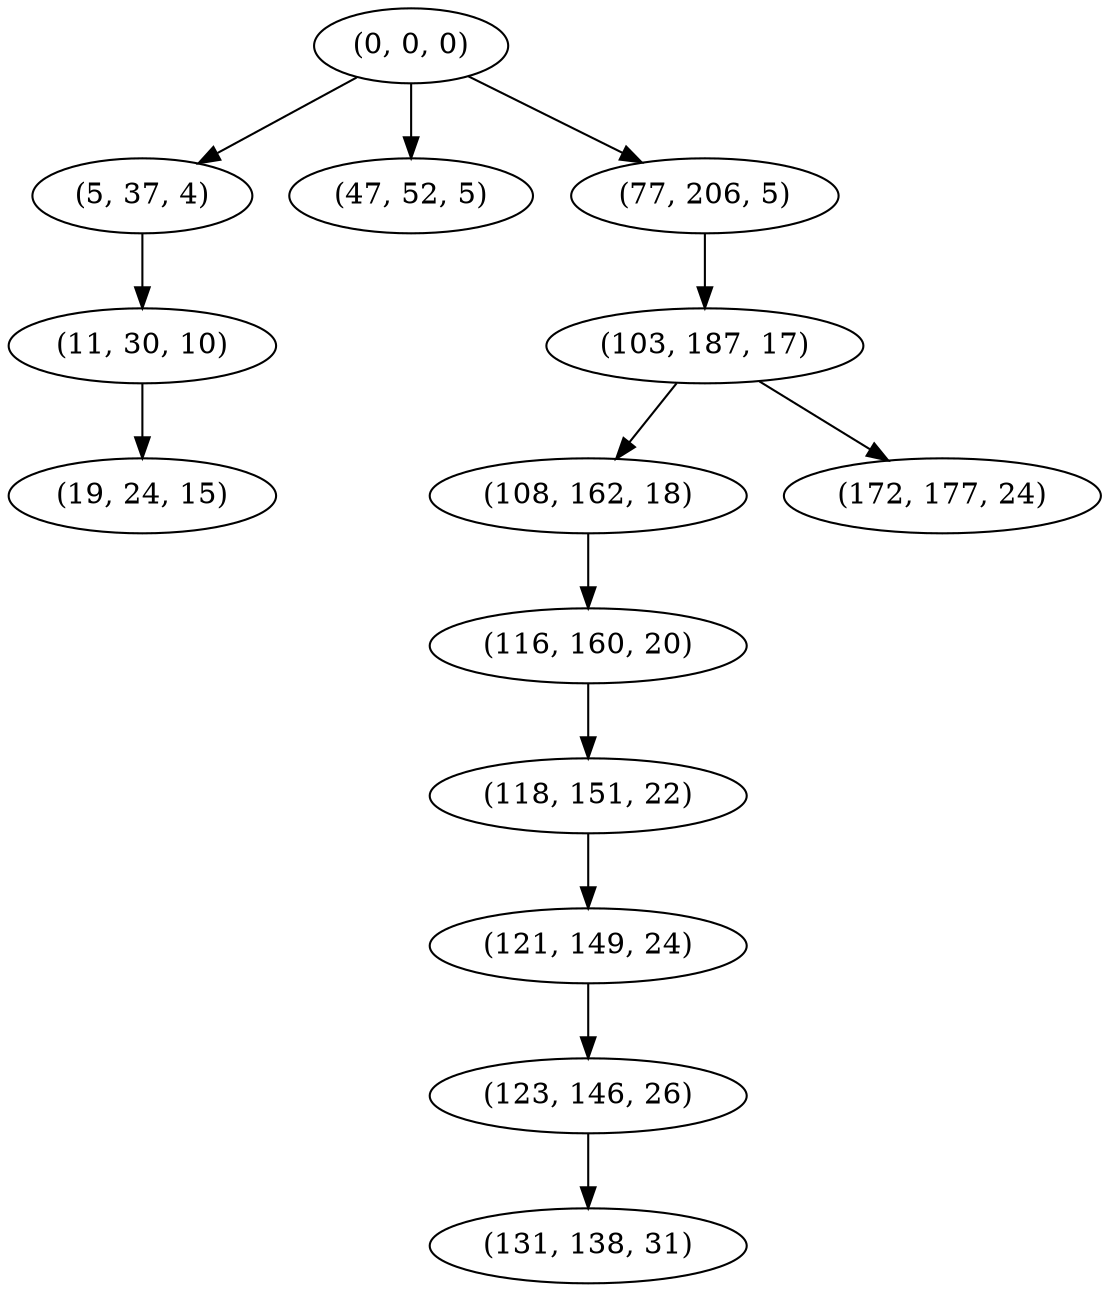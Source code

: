 digraph tree {
    "(0, 0, 0)";
    "(5, 37, 4)";
    "(11, 30, 10)";
    "(19, 24, 15)";
    "(47, 52, 5)";
    "(77, 206, 5)";
    "(103, 187, 17)";
    "(108, 162, 18)";
    "(116, 160, 20)";
    "(118, 151, 22)";
    "(121, 149, 24)";
    "(123, 146, 26)";
    "(131, 138, 31)";
    "(172, 177, 24)";
    "(0, 0, 0)" -> "(5, 37, 4)";
    "(0, 0, 0)" -> "(47, 52, 5)";
    "(0, 0, 0)" -> "(77, 206, 5)";
    "(5, 37, 4)" -> "(11, 30, 10)";
    "(11, 30, 10)" -> "(19, 24, 15)";
    "(77, 206, 5)" -> "(103, 187, 17)";
    "(103, 187, 17)" -> "(108, 162, 18)";
    "(103, 187, 17)" -> "(172, 177, 24)";
    "(108, 162, 18)" -> "(116, 160, 20)";
    "(116, 160, 20)" -> "(118, 151, 22)";
    "(118, 151, 22)" -> "(121, 149, 24)";
    "(121, 149, 24)" -> "(123, 146, 26)";
    "(123, 146, 26)" -> "(131, 138, 31)";
}
